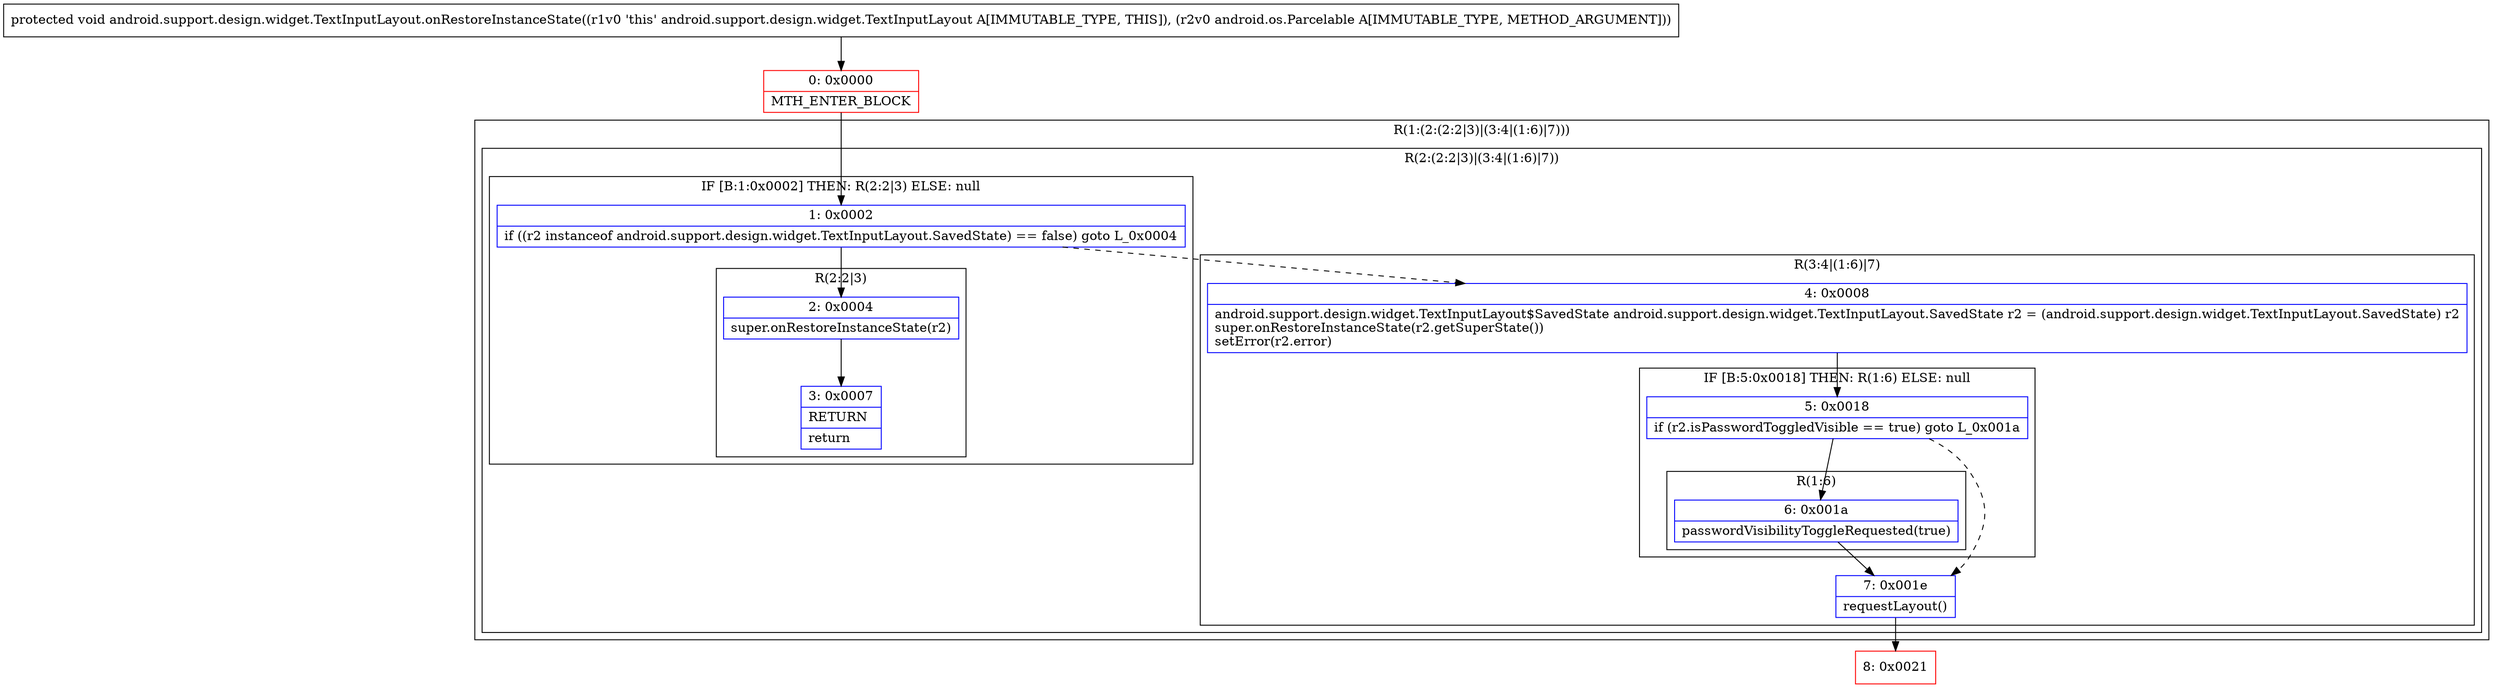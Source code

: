 digraph "CFG forandroid.support.design.widget.TextInputLayout.onRestoreInstanceState(Landroid\/os\/Parcelable;)V" {
subgraph cluster_Region_417283476 {
label = "R(1:(2:(2:2|3)|(3:4|(1:6)|7)))";
node [shape=record,color=blue];
subgraph cluster_Region_1357005135 {
label = "R(2:(2:2|3)|(3:4|(1:6)|7))";
node [shape=record,color=blue];
subgraph cluster_IfRegion_1644594992 {
label = "IF [B:1:0x0002] THEN: R(2:2|3) ELSE: null";
node [shape=record,color=blue];
Node_1 [shape=record,label="{1\:\ 0x0002|if ((r2 instanceof android.support.design.widget.TextInputLayout.SavedState) == false) goto L_0x0004\l}"];
subgraph cluster_Region_1597690272 {
label = "R(2:2|3)";
node [shape=record,color=blue];
Node_2 [shape=record,label="{2\:\ 0x0004|super.onRestoreInstanceState(r2)\l}"];
Node_3 [shape=record,label="{3\:\ 0x0007|RETURN\l|return\l}"];
}
}
subgraph cluster_Region_1206167279 {
label = "R(3:4|(1:6)|7)";
node [shape=record,color=blue];
Node_4 [shape=record,label="{4\:\ 0x0008|android.support.design.widget.TextInputLayout$SavedState android.support.design.widget.TextInputLayout.SavedState r2 = (android.support.design.widget.TextInputLayout.SavedState) r2\lsuper.onRestoreInstanceState(r2.getSuperState())\lsetError(r2.error)\l}"];
subgraph cluster_IfRegion_1128776320 {
label = "IF [B:5:0x0018] THEN: R(1:6) ELSE: null";
node [shape=record,color=blue];
Node_5 [shape=record,label="{5\:\ 0x0018|if (r2.isPasswordToggledVisible == true) goto L_0x001a\l}"];
subgraph cluster_Region_1047028814 {
label = "R(1:6)";
node [shape=record,color=blue];
Node_6 [shape=record,label="{6\:\ 0x001a|passwordVisibilityToggleRequested(true)\l}"];
}
}
Node_7 [shape=record,label="{7\:\ 0x001e|requestLayout()\l}"];
}
}
}
Node_0 [shape=record,color=red,label="{0\:\ 0x0000|MTH_ENTER_BLOCK\l}"];
Node_8 [shape=record,color=red,label="{8\:\ 0x0021}"];
MethodNode[shape=record,label="{protected void android.support.design.widget.TextInputLayout.onRestoreInstanceState((r1v0 'this' android.support.design.widget.TextInputLayout A[IMMUTABLE_TYPE, THIS]), (r2v0 android.os.Parcelable A[IMMUTABLE_TYPE, METHOD_ARGUMENT])) }"];
MethodNode -> Node_0;
Node_1 -> Node_2;
Node_1 -> Node_4[style=dashed];
Node_2 -> Node_3;
Node_4 -> Node_5;
Node_5 -> Node_6;
Node_5 -> Node_7[style=dashed];
Node_6 -> Node_7;
Node_7 -> Node_8;
Node_0 -> Node_1;
}

